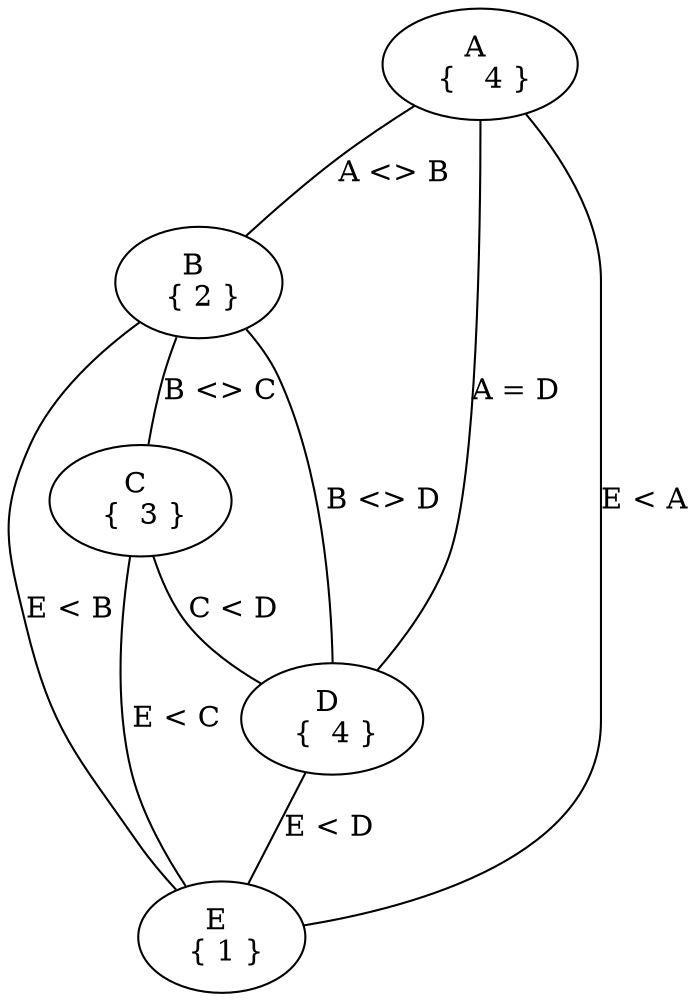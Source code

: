 digraph
{
        A,B,C,D,E;
        A[label="A \n {   4 }"];
        B[label="B \n { 2 }"];
        C[label="C \n {  3 }"];
        D[label="D \n {  4 }"];
        E[label="E \n { 1 }"];
        A -> B[label= "A <> B",dir=none];
        A -> E[label= "E < A",dir=none];
        A -> D[label= "A = D",dir=none];
        B -> C[label= "B <> C",dir=none];
        B -> D[label= "B <> D",dir=none];
        B -> E[label= "E < B",dir=none];
        C -> D[label= "C < D",dir=none];
        C -> E[label= "E < C",dir=none];
        D -> E[label= "E < D",dir=none];
}

